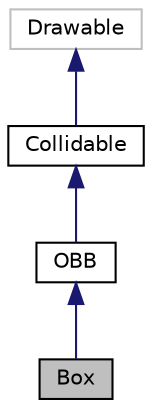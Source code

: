 digraph "Box"
{
  edge [fontname="Helvetica",fontsize="10",labelfontname="Helvetica",labelfontsize="10"];
  node [fontname="Helvetica",fontsize="10",shape=record];
  Node1 [label="Box",height=0.2,width=0.4,color="black", fillcolor="grey75", style="filled", fontcolor="black"];
  Node2 -> Node1 [dir="back",color="midnightblue",fontsize="10",style="solid",fontname="Helvetica"];
  Node2 [label="OBB",height=0.2,width=0.4,color="black", fillcolor="white", style="filled",URL="$class_o_b_b.html",tooltip="Oriented bounding box collidables to be used in the game. "];
  Node3 -> Node2 [dir="back",color="midnightblue",fontsize="10",style="solid",fontname="Helvetica"];
  Node3 [label="Collidable",height=0.2,width=0.4,color="black", fillcolor="white", style="filled",URL="$class_collidable.html",tooltip="Template class for every collidable object in the game. "];
  Node4 -> Node3 [dir="back",color="midnightblue",fontsize="10",style="solid",fontname="Helvetica"];
  Node4 [label="Drawable",height=0.2,width=0.4,color="grey75", fillcolor="white", style="filled"];
}
